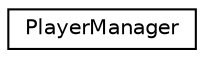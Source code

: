 digraph "Graphical Class Hierarchy"
{
  edge [fontname="Helvetica",fontsize="10",labelfontname="Helvetica",labelfontsize="10"];
  node [fontname="Helvetica",fontsize="10",shape=record];
  rankdir="LR";
  Node1 [label="PlayerManager",height=0.2,width=0.4,color="black", fillcolor="white", style="filled",URL="$classPlayerManager.html"];
}
